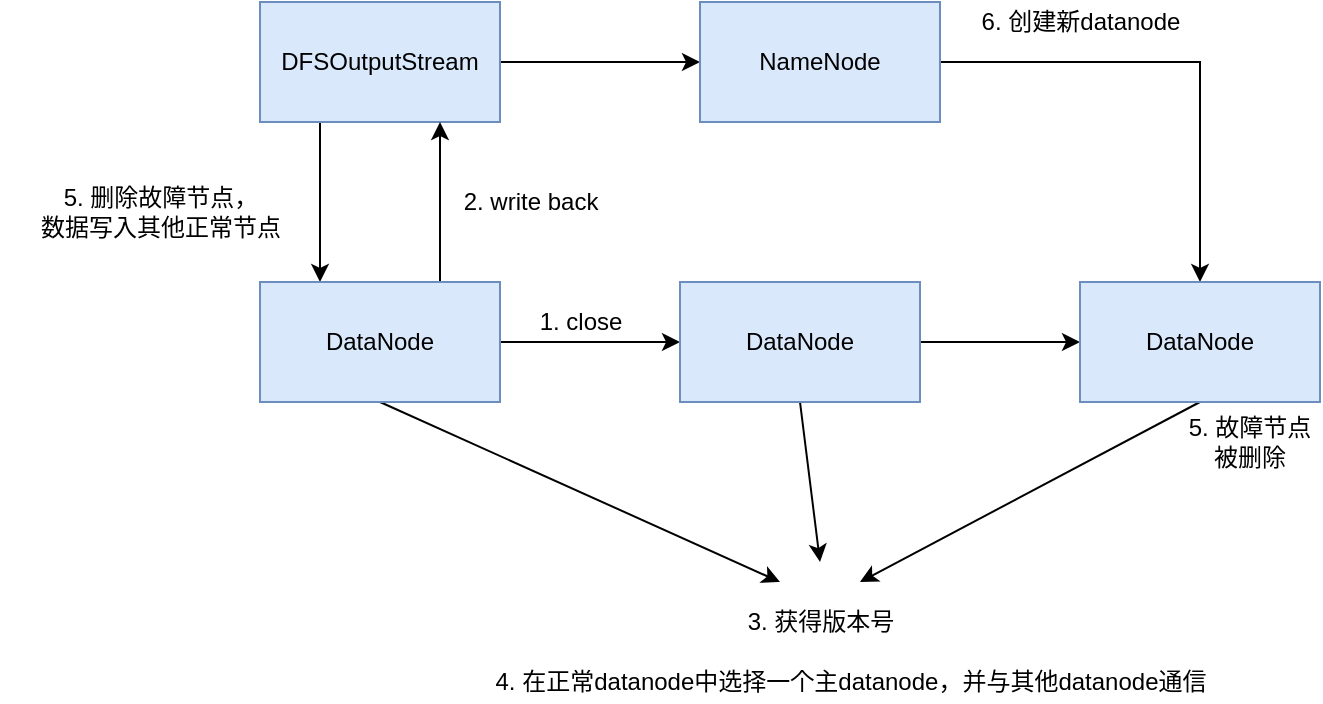 <mxfile version="14.7.6" type="github">
  <diagram id="0urel10SNZfxCdhvzSFl" name="Page-1">
    <mxGraphModel dx="1038" dy="529" grid="1" gridSize="10" guides="1" tooltips="1" connect="1" arrows="1" fold="1" page="1" pageScale="1" pageWidth="827" pageHeight="1169" math="0" shadow="0">
      <root>
        <mxCell id="0" />
        <mxCell id="1" parent="0" />
        <mxCell id="rGukyqSD_GsF4C8pE8dy-3" style="edgeStyle=orthogonalEdgeStyle;rounded=0;orthogonalLoop=1;jettySize=auto;html=1;exitX=0.25;exitY=1;exitDx=0;exitDy=0;entryX=0.25;entryY=0;entryDx=0;entryDy=0;" edge="1" parent="1" source="07NagBS9iSqn2GBCN0Oe-1" target="07NagBS9iSqn2GBCN0Oe-3">
          <mxGeometry relative="1" as="geometry" />
        </mxCell>
        <mxCell id="rGukyqSD_GsF4C8pE8dy-12" style="edgeStyle=none;rounded=0;orthogonalLoop=1;jettySize=auto;html=1;exitX=1;exitY=0.5;exitDx=0;exitDy=0;entryX=0;entryY=0.5;entryDx=0;entryDy=0;" edge="1" parent="1" source="07NagBS9iSqn2GBCN0Oe-1" target="07NagBS9iSqn2GBCN0Oe-2">
          <mxGeometry relative="1" as="geometry" />
        </mxCell>
        <mxCell id="07NagBS9iSqn2GBCN0Oe-1" value="DFSOutputStream" style="rounded=0;whiteSpace=wrap;html=1;fillColor=#dae8fc;strokeColor=#6c8ebf;" parent="1" vertex="1">
          <mxGeometry x="180" y="100" width="120" height="60" as="geometry" />
        </mxCell>
        <mxCell id="rGukyqSD_GsF4C8pE8dy-14" style="edgeStyle=none;rounded=0;orthogonalLoop=1;jettySize=auto;html=1;exitX=1;exitY=0.5;exitDx=0;exitDy=0;entryX=0.5;entryY=0;entryDx=0;entryDy=0;" edge="1" parent="1" source="07NagBS9iSqn2GBCN0Oe-2" target="07NagBS9iSqn2GBCN0Oe-5">
          <mxGeometry relative="1" as="geometry">
            <Array as="points">
              <mxPoint x="650" y="130" />
            </Array>
          </mxGeometry>
        </mxCell>
        <mxCell id="07NagBS9iSqn2GBCN0Oe-2" value="NameNode" style="rounded=0;whiteSpace=wrap;html=1;fillColor=#dae8fc;strokeColor=#6c8ebf;" parent="1" vertex="1">
          <mxGeometry x="400" y="100" width="120" height="60" as="geometry" />
        </mxCell>
        <mxCell id="07NagBS9iSqn2GBCN0Oe-7" style="edgeStyle=orthogonalEdgeStyle;rounded=0;orthogonalLoop=1;jettySize=auto;html=1;exitX=1;exitY=0.5;exitDx=0;exitDy=0;entryX=0;entryY=0.5;entryDx=0;entryDy=0;" parent="1" source="07NagBS9iSqn2GBCN0Oe-3" target="07NagBS9iSqn2GBCN0Oe-4" edge="1">
          <mxGeometry relative="1" as="geometry" />
        </mxCell>
        <mxCell id="rGukyqSD_GsF4C8pE8dy-4" style="edgeStyle=orthogonalEdgeStyle;rounded=0;orthogonalLoop=1;jettySize=auto;html=1;exitX=0.75;exitY=0;exitDx=0;exitDy=0;entryX=0.75;entryY=1;entryDx=0;entryDy=0;" edge="1" parent="1" source="07NagBS9iSqn2GBCN0Oe-3" target="07NagBS9iSqn2GBCN0Oe-1">
          <mxGeometry relative="1" as="geometry" />
        </mxCell>
        <mxCell id="rGukyqSD_GsF4C8pE8dy-6" style="rounded=0;orthogonalLoop=1;jettySize=auto;html=1;exitX=0.5;exitY=1;exitDx=0;exitDy=0;" edge="1" parent="1" source="07NagBS9iSqn2GBCN0Oe-3">
          <mxGeometry relative="1" as="geometry">
            <mxPoint x="440" y="390" as="targetPoint" />
          </mxGeometry>
        </mxCell>
        <mxCell id="07NagBS9iSqn2GBCN0Oe-3" value="DataNode" style="rounded=0;whiteSpace=wrap;html=1;fillColor=#dae8fc;strokeColor=#6c8ebf;" parent="1" vertex="1">
          <mxGeometry x="180" y="240" width="120" height="60" as="geometry" />
        </mxCell>
        <mxCell id="rGukyqSD_GsF4C8pE8dy-2" style="edgeStyle=orthogonalEdgeStyle;rounded=0;orthogonalLoop=1;jettySize=auto;html=1;exitX=1;exitY=0.5;exitDx=0;exitDy=0;entryX=0;entryY=0.5;entryDx=0;entryDy=0;" edge="1" parent="1" source="07NagBS9iSqn2GBCN0Oe-4" target="07NagBS9iSqn2GBCN0Oe-5">
          <mxGeometry relative="1" as="geometry" />
        </mxCell>
        <mxCell id="rGukyqSD_GsF4C8pE8dy-7" style="edgeStyle=none;rounded=0;orthogonalLoop=1;jettySize=auto;html=1;exitX=0.5;exitY=1;exitDx=0;exitDy=0;" edge="1" parent="1" source="07NagBS9iSqn2GBCN0Oe-4">
          <mxGeometry relative="1" as="geometry">
            <mxPoint x="460" y="380" as="targetPoint" />
          </mxGeometry>
        </mxCell>
        <mxCell id="07NagBS9iSqn2GBCN0Oe-4" value="DataNode" style="rounded=0;whiteSpace=wrap;html=1;fillColor=#dae8fc;strokeColor=#6c8ebf;" parent="1" vertex="1">
          <mxGeometry x="390" y="240" width="120" height="60" as="geometry" />
        </mxCell>
        <mxCell id="rGukyqSD_GsF4C8pE8dy-8" style="edgeStyle=none;rounded=0;orthogonalLoop=1;jettySize=auto;html=1;exitX=0.5;exitY=1;exitDx=0;exitDy=0;" edge="1" parent="1" source="07NagBS9iSqn2GBCN0Oe-5">
          <mxGeometry relative="1" as="geometry">
            <mxPoint x="480" y="390" as="targetPoint" />
          </mxGeometry>
        </mxCell>
        <mxCell id="07NagBS9iSqn2GBCN0Oe-5" value="DataNode" style="rounded=0;whiteSpace=wrap;html=1;fillColor=#dae8fc;strokeColor=#6c8ebf;" parent="1" vertex="1">
          <mxGeometry x="590" y="240" width="120" height="60" as="geometry" />
        </mxCell>
        <mxCell id="rGukyqSD_GsF4C8pE8dy-1" value="1. close" style="text;html=1;align=center;verticalAlign=middle;resizable=0;points=[];autosize=1;strokeColor=none;" vertex="1" parent="1">
          <mxGeometry x="310" y="250" width="60" height="20" as="geometry" />
        </mxCell>
        <mxCell id="rGukyqSD_GsF4C8pE8dy-5" value="2. write back" style="text;html=1;align=center;verticalAlign=middle;resizable=0;points=[];autosize=1;strokeColor=none;" vertex="1" parent="1">
          <mxGeometry x="270" y="190" width="90" height="20" as="geometry" />
        </mxCell>
        <mxCell id="rGukyqSD_GsF4C8pE8dy-9" value="3. 获得版本号" style="text;html=1;align=center;verticalAlign=middle;resizable=0;points=[];autosize=1;strokeColor=none;" vertex="1" parent="1">
          <mxGeometry x="410" y="400" width="100" height="20" as="geometry" />
        </mxCell>
        <mxCell id="rGukyqSD_GsF4C8pE8dy-10" value="4. 在正常datanode中选择一个主datanode，并与其他datanode通信" style="text;html=1;align=center;verticalAlign=middle;resizable=0;points=[];autosize=1;strokeColor=none;" vertex="1" parent="1">
          <mxGeometry x="260" y="430" width="430" height="20" as="geometry" />
        </mxCell>
        <mxCell id="rGukyqSD_GsF4C8pE8dy-11" value="5. 删除故障节点，&lt;br&gt;数据写入其他正常节点" style="text;html=1;align=center;verticalAlign=middle;resizable=0;points=[];autosize=1;strokeColor=none;" vertex="1" parent="1">
          <mxGeometry x="50" y="190" width="160" height="30" as="geometry" />
        </mxCell>
        <mxCell id="rGukyqSD_GsF4C8pE8dy-13" value="5. 故障节点被删除" style="text;html=1;strokeColor=none;fillColor=none;align=center;verticalAlign=middle;whiteSpace=wrap;rounded=0;" vertex="1" parent="1">
          <mxGeometry x="640" y="310" width="70" height="20" as="geometry" />
        </mxCell>
        <mxCell id="rGukyqSD_GsF4C8pE8dy-15" value="6. 创建新datanode" style="text;html=1;align=center;verticalAlign=middle;resizable=0;points=[];autosize=1;strokeColor=none;" vertex="1" parent="1">
          <mxGeometry x="525" y="100" width="130" height="20" as="geometry" />
        </mxCell>
      </root>
    </mxGraphModel>
  </diagram>
</mxfile>
